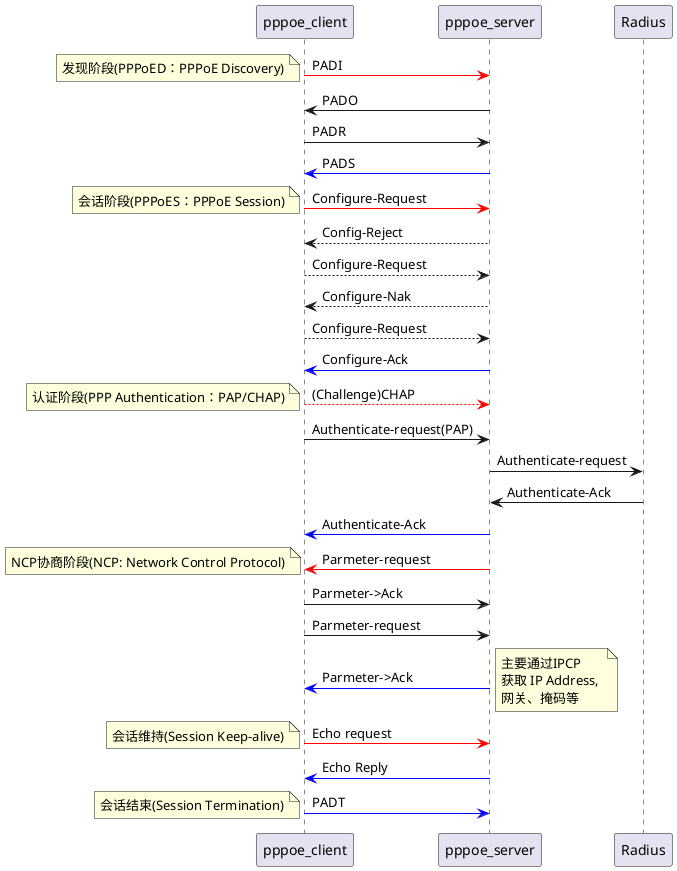 @startuml



pppoe_client -[#red]> pppoe_server : PADI

note left: 发现阶段(PPPoED：PPPoE Discovery)

pppoe_server -> pppoe_client: PADO

pppoe_client -> pppoe_server : PADR

pppoe_server -[#blue]> pppoe_client: PADS


pppoe_client -[#red]> pppoe_server : Configure-Request

note left: 会话阶段(PPPoES：PPPoE Session)

pppoe_server --> pppoe_client: Config-Reject

pppoe_client --> pppoe_server : Configure-Request

pppoe_server --> pppoe_client: Configure-Nak

pppoe_client --> pppoe_server : Configure-Request

pppoe_server -[#blue]> pppoe_client: Configure-Ack



pppoe_client --[#red]> pppoe_server : (Challenge)CHAP

note left: 认证阶段(PPP Authentication：PAP/CHAP)

pppoe_client -> pppoe_server :  Authenticate-request(PAP)

pppoe_server -> Radius : Authenticate-request

Radius -> pppoe_server : Authenticate-Ack

pppoe_server -[#blue]> pppoe_client : Authenticate-Ack


pppoe_server -[#red]> pppoe_client: Parmeter-request

note left: NCP协商阶段(NCP: Network Control Protocol)

pppoe_client -> pppoe_server : Parmeter->Ack

pppoe_client -> pppoe_server : Parmeter-request

pppoe_server -[#blue]> pppoe_client : Parmeter->Ack

note right
主要通过IPCP 
获取 IP Address, 
网关、掩码等
end note



pppoe_client -[#red]> pppoe_server : Echo request

note left: 会话维持(Session Keep-alive)

pppoe_server -[#blue]> pppoe_client : Echo Reply


pppoe_client -[#blue]> pppoe_server : PADT

note left:  会话结束(Session Termination)


' PADI -> PADO
' PADO -> PADS
' PADS -> PADR




@enduml